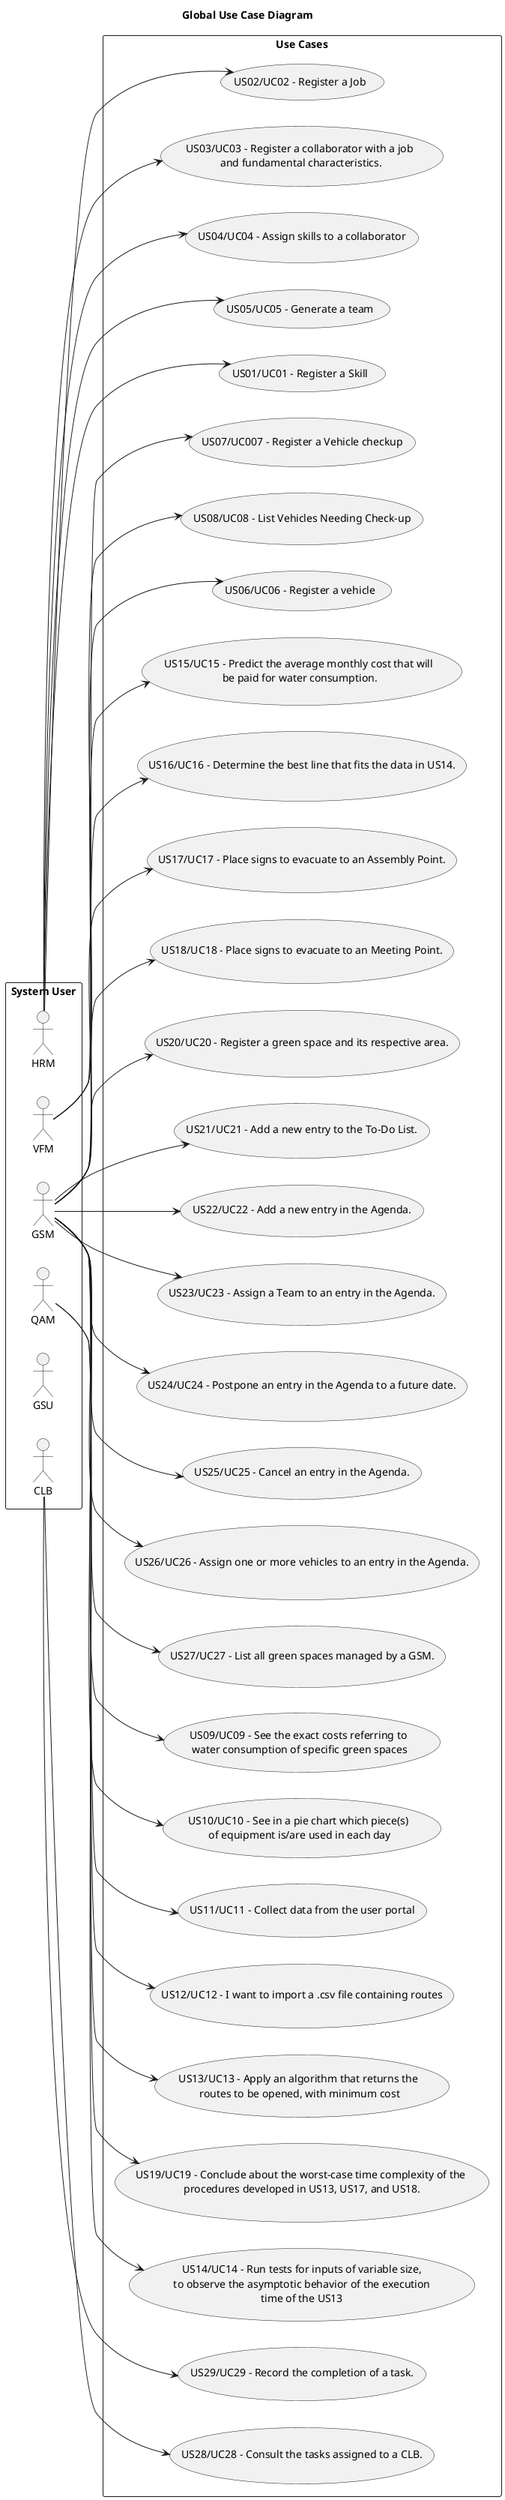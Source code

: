 @startuml
skinparam monochrome true
skinparam packageStyle rectangle
skinparam shadowing false

title Global Use Case Diagram

left to right direction

rectangle "System User" as actors {
    actor HRM
    actor VFM
    actor GSM
    actor QAM
    actor GSU
    actor CLB
}

rectangle "Use Cases" as usecases{
    usecase "US01/UC01 - Register a Skill" as UC01
    HRM --> UC01
}

rectangle "Use Cases" as usecases{
    usecase "US02/UC02 - Register a Job" as UC02
    HRM --> UC02
}

rectangle "Use Cases" as usecases{
    usecase "US03/UC03 - Register a collaborator with a job\n and fundamental characteristics." as UC03
    HRM --> UC03
}

rectangle "Use Cases" as usecases{
    usecase "US04/UC04 - Assign skills to a collaborator" as UC04
    HRM --> UC04
}

rectangle "Use Cases" as usecases{
    usecase "US05/UC05 - Generate a team" as UC05
    HRM --> UC05
}

rectangle "Use Cases" as usecases{
    usecase "US06/UC06 - Register a vehicle" as UC06
    VFM --> UC06
}

rectangle "Use Cases" as usecases{
    usecase "US07/UC007 - Register a Vehicle checkup" as UC07
    VFM --> UC07
}

rectangle "Use Cases" as usecases{
    usecase "US08/UC08 - List Vehicles Needing Check-up" as UC08
    VFM --> UC08
}

rectangle "Use Cases" as usecases{
    usecase "US09/UC09 - See the exact costs referring to \nwater consumption of specific green spaces" as UC09
    GSM --> UC09
}

rectangle "Use Cases" as usecases{
    usecase "US10/UC10 - See in a pie chart which piece(s) \nof equipment is/are used in each day" as UC10
    GSM --> UC10
}
rectangle "Use Cases" as usecases{
    usecase "US11/UC11 - Collect data from the user portal" as UC11
    GSM --> UC11
}
rectangle "Use Cases" as usecases{
    usecase "US12/UC12 - I want to import a .csv file containing routes" as UC12
    GSM --> UC12
}
rectangle "Use Cases" as usecases{
    usecase "US13/UC13 - Apply an algorithm that returns the \nroutes to be opened, with minimum cost" as UC13
    GSM --> UC13
}
rectangle "Use Cases" as usecases{
    usecase "US14/UC14 - Run tests for inputs of variable size,\nto observe the asymptotic behavior of the execution\ntime of the US13" as UC14
    QAM --> UC14
}

rectangle "Use Cases" as usecases{
    usecase "US15/UC15 - Predict the average monthly cost that will \nbe paid for water consumption." as UC15
    GSM --> UC15
}
rectangle "Use Cases" as usecases{
    usecase "US16/UC16 - Determine the best line that fits the data in US14." as UC16
    GSM --> UC16
}
rectangle "Use Cases" as usecases{
    usecase "US17/UC17 - Place signs to evacuate to an Assembly Point." as UC17
    GSM --> UC17
}
rectangle "Use Cases" as usecases{
    usecase "US18/UC18 - Place signs to evacuate to an Meeting Point." as UC18
    GSM --> UC18
}
rectangle "Use Cases" as usecases{
    usecase "US19/UC19 - Conclude about the worst-case time complexity of the \nprocedures developed in US13, US17, and US18." as UC19
    QAM --> UC19
}
rectangle "Use Cases" as usecases{
    usecase "US20/UC20 - Register a green space and its respective area." as UC20
    GSM --> UC20
}
rectangle "Use Cases" as usecases{
    usecase "US21/UC21 - Add a new entry to the To-Do List." as UC21
    GSM --> UC21
}
rectangle "Use Cases" as usecases{
    usecase "US22/UC22 - Add a new entry in the Agenda." as UC22
    GSM --> UC22
}
rectangle "Use Cases" as usecases{
    usecase "US23/UC23 - Assign a Team to an entry in the Agenda." as UC23
    GSM --> UC23
}
rectangle "Use Cases" as usecases{
    usecase "US24/UC24 - Postpone an entry in the Agenda to a future date." as UC24
    GSM --> UC24
}
rectangle "Use Cases" as usecases{
    usecase "US25/UC25 - Cancel an entry in the Agenda." as UC25
    GSM --> UC25
}
rectangle "Use Cases" as usecases{
    usecase "US26/UC26 - Assign one or more vehicles to an entry in the Agenda." as UC26
    GSM --> UC26
}
rectangle "Use Cases" as usecases{
    usecase "US27/UC27 - List all green spaces managed by a GSM." as UC27
    GSM --> UC27
}
rectangle "Use Cases" as usecases{
    usecase "US28/UC28 - Consult the tasks assigned to a CLB." as UC28
    CLB --> UC28
}
rectangle "Use Cases" as usecases{
    usecase "US29/UC29 - Record the completion of a task." as UC29
    CLB --> UC29
}
@enduml